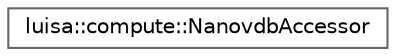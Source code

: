 digraph "类继承关系图"
{
 // LATEX_PDF_SIZE
  bgcolor="transparent";
  edge [fontname=Helvetica,fontsize=10,labelfontname=Helvetica,labelfontsize=10];
  node [fontname=Helvetica,fontsize=10,shape=box,height=0.2,width=0.4];
  rankdir="LR";
  Node0 [id="Node000000",label="luisa::compute::NanovdbAccessor",height=0.2,width=0.4,color="grey40", fillcolor="white", style="filled",URL="$classluisa_1_1compute_1_1_nanovdb_accessor.html",tooltip=" "];
}
